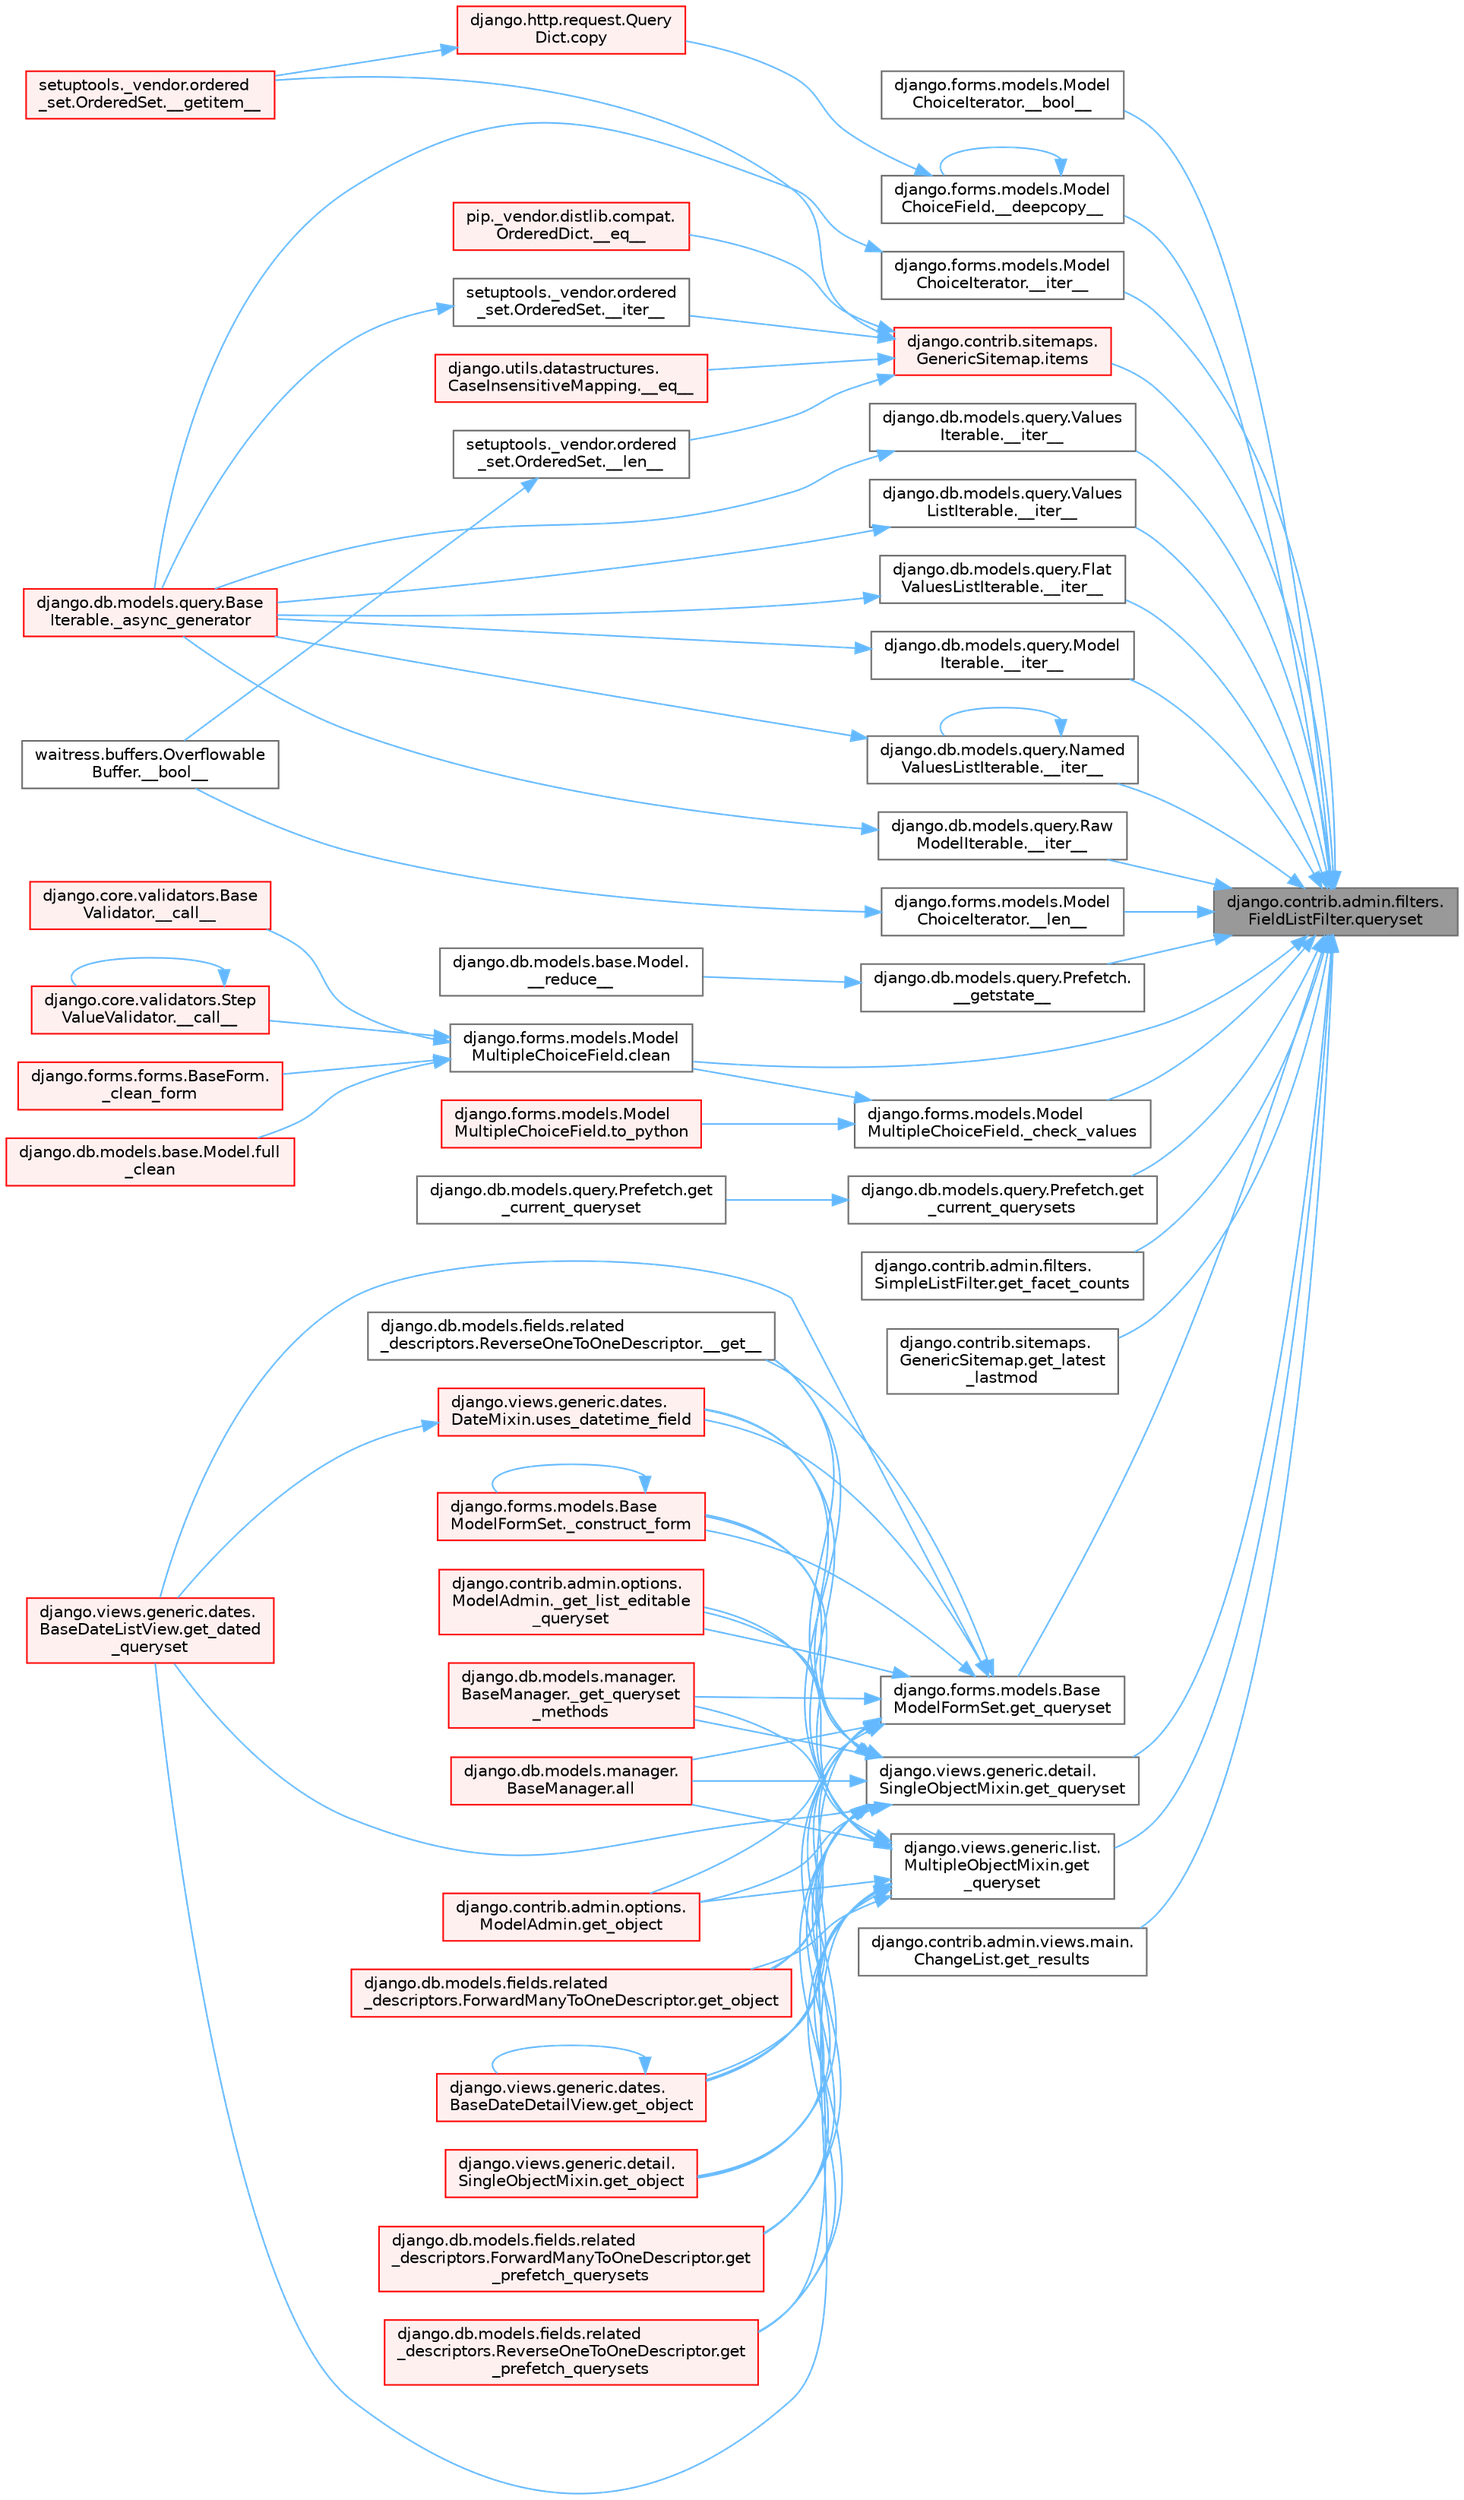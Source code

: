 digraph "django.contrib.admin.filters.FieldListFilter.queryset"
{
 // LATEX_PDF_SIZE
  bgcolor="transparent";
  edge [fontname=Helvetica,fontsize=10,labelfontname=Helvetica,labelfontsize=10];
  node [fontname=Helvetica,fontsize=10,shape=box,height=0.2,width=0.4];
  rankdir="RL";
  Node1 [id="Node000001",label="django.contrib.admin.filters.\lFieldListFilter.queryset",height=0.2,width=0.4,color="gray40", fillcolor="grey60", style="filled", fontcolor="black",tooltip=" "];
  Node1 -> Node2 [id="edge1_Node000001_Node000002",dir="back",color="steelblue1",style="solid",tooltip=" "];
  Node2 [id="Node000002",label="django.forms.models.Model\lChoiceIterator.__bool__",height=0.2,width=0.4,color="grey40", fillcolor="white", style="filled",URL="$classdjango_1_1forms_1_1models_1_1_model_choice_iterator.html#a89fd3b078b875ab1ce99e3c58cde1439",tooltip=" "];
  Node1 -> Node3 [id="edge2_Node000001_Node000003",dir="back",color="steelblue1",style="solid",tooltip=" "];
  Node3 [id="Node000003",label="django.forms.models.Model\lChoiceField.__deepcopy__",height=0.2,width=0.4,color="grey40", fillcolor="white", style="filled",URL="$classdjango_1_1forms_1_1models_1_1_model_choice_field.html#abd2fa8cea1a5c2384157f937fe11cac4",tooltip=" "];
  Node3 -> Node3 [id="edge3_Node000003_Node000003",dir="back",color="steelblue1",style="solid",tooltip=" "];
  Node3 -> Node4 [id="edge4_Node000003_Node000004",dir="back",color="steelblue1",style="solid",tooltip=" "];
  Node4 [id="Node000004",label="django.http.request.Query\lDict.copy",height=0.2,width=0.4,color="red", fillcolor="#FFF0F0", style="filled",URL="$classdjango_1_1http_1_1request_1_1_query_dict.html#ada9e4956e62868c5587b9ffde7b358b5",tooltip=" "];
  Node4 -> Node15 [id="edge5_Node000004_Node000015",dir="back",color="steelblue1",style="solid",tooltip=" "];
  Node15 [id="Node000015",label="setuptools._vendor.ordered\l_set.OrderedSet.__getitem__",height=0.2,width=0.4,color="red", fillcolor="#FFF0F0", style="filled",URL="$classsetuptools_1_1__vendor_1_1ordered__set_1_1_ordered_set.html#aaa8657c0e85788ac2555cc46176b060c",tooltip=" "];
  Node1 -> Node3180 [id="edge6_Node000001_Node003180",dir="back",color="steelblue1",style="solid",tooltip=" "];
  Node3180 [id="Node003180",label="django.db.models.query.Prefetch.\l__getstate__",height=0.2,width=0.4,color="grey40", fillcolor="white", style="filled",URL="$classdjango_1_1db_1_1models_1_1query_1_1_prefetch.html#ac107b3cdcb71d8305a2ce0867c565417",tooltip=" "];
  Node3180 -> Node972 [id="edge7_Node003180_Node000972",dir="back",color="steelblue1",style="solid",tooltip=" "];
  Node972 [id="Node000972",label="django.db.models.base.Model.\l__reduce__",height=0.2,width=0.4,color="grey40", fillcolor="white", style="filled",URL="$classdjango_1_1db_1_1models_1_1base_1_1_model.html#a3a79ef9c3e5da2fa6380eb9f57a24f23",tooltip=" "];
  Node1 -> Node3181 [id="edge8_Node000001_Node003181",dir="back",color="steelblue1",style="solid",tooltip=" "];
  Node3181 [id="Node003181",label="django.db.models.query.Flat\lValuesListIterable.__iter__",height=0.2,width=0.4,color="grey40", fillcolor="white", style="filled",URL="$classdjango_1_1db_1_1models_1_1query_1_1_flat_values_list_iterable.html#a87fd692b1540fbb379e845620cdef6ac",tooltip=" "];
  Node3181 -> Node68 [id="edge9_Node003181_Node000068",dir="back",color="steelblue1",style="solid",tooltip=" "];
  Node68 [id="Node000068",label="django.db.models.query.Base\lIterable._async_generator",height=0.2,width=0.4,color="red", fillcolor="#FFF0F0", style="filled",URL="$classdjango_1_1db_1_1models_1_1query_1_1_base_iterable.html#a3ecc2267976bc6628d1fe84d78355144",tooltip=" "];
  Node1 -> Node3182 [id="edge10_Node000001_Node003182",dir="back",color="steelblue1",style="solid",tooltip=" "];
  Node3182 [id="Node003182",label="django.db.models.query.Model\lIterable.__iter__",height=0.2,width=0.4,color="grey40", fillcolor="white", style="filled",URL="$classdjango_1_1db_1_1models_1_1query_1_1_model_iterable.html#a3e519cd64d8ae8862e13a7992560c783",tooltip=" "];
  Node3182 -> Node68 [id="edge11_Node003182_Node000068",dir="back",color="steelblue1",style="solid",tooltip=" "];
  Node1 -> Node3183 [id="edge12_Node000001_Node003183",dir="back",color="steelblue1",style="solid",tooltip=" "];
  Node3183 [id="Node003183",label="django.db.models.query.Named\lValuesListIterable.__iter__",height=0.2,width=0.4,color="grey40", fillcolor="white", style="filled",URL="$classdjango_1_1db_1_1models_1_1query_1_1_named_values_list_iterable.html#a7af16c14b0718898c7956bbfe7451ede",tooltip=" "];
  Node3183 -> Node3183 [id="edge13_Node003183_Node003183",dir="back",color="steelblue1",style="solid",tooltip=" "];
  Node3183 -> Node68 [id="edge14_Node003183_Node000068",dir="back",color="steelblue1",style="solid",tooltip=" "];
  Node1 -> Node3184 [id="edge15_Node000001_Node003184",dir="back",color="steelblue1",style="solid",tooltip=" "];
  Node3184 [id="Node003184",label="django.db.models.query.Raw\lModelIterable.__iter__",height=0.2,width=0.4,color="grey40", fillcolor="white", style="filled",URL="$classdjango_1_1db_1_1models_1_1query_1_1_raw_model_iterable.html#a0c6683d1412ecbab61aa6868046a482a",tooltip=" "];
  Node3184 -> Node68 [id="edge16_Node003184_Node000068",dir="back",color="steelblue1",style="solid",tooltip=" "];
  Node1 -> Node3185 [id="edge17_Node000001_Node003185",dir="back",color="steelblue1",style="solid",tooltip=" "];
  Node3185 [id="Node003185",label="django.db.models.query.Values\lIterable.__iter__",height=0.2,width=0.4,color="grey40", fillcolor="white", style="filled",URL="$classdjango_1_1db_1_1models_1_1query_1_1_values_iterable.html#aa50c2f3e0a4b3a8790d454ea0eb84f74",tooltip=" "];
  Node3185 -> Node68 [id="edge18_Node003185_Node000068",dir="back",color="steelblue1",style="solid",tooltip=" "];
  Node1 -> Node3186 [id="edge19_Node000001_Node003186",dir="back",color="steelblue1",style="solid",tooltip=" "];
  Node3186 [id="Node003186",label="django.db.models.query.Values\lListIterable.__iter__",height=0.2,width=0.4,color="grey40", fillcolor="white", style="filled",URL="$classdjango_1_1db_1_1models_1_1query_1_1_values_list_iterable.html#a8daec83d786b821e4ad1aa8ea7966136",tooltip=" "];
  Node3186 -> Node68 [id="edge20_Node003186_Node000068",dir="back",color="steelblue1",style="solid",tooltip=" "];
  Node1 -> Node1321 [id="edge21_Node000001_Node001321",dir="back",color="steelblue1",style="solid",tooltip=" "];
  Node1321 [id="Node001321",label="django.forms.models.Model\lChoiceIterator.__iter__",height=0.2,width=0.4,color="grey40", fillcolor="white", style="filled",URL="$classdjango_1_1forms_1_1models_1_1_model_choice_iterator.html#adbae24429e5b8e987c1525446b952636",tooltip=" "];
  Node1321 -> Node68 [id="edge22_Node001321_Node000068",dir="back",color="steelblue1",style="solid",tooltip=" "];
  Node1 -> Node1322 [id="edge23_Node000001_Node001322",dir="back",color="steelblue1",style="solid",tooltip=" "];
  Node1322 [id="Node001322",label="django.forms.models.Model\lChoiceIterator.__len__",height=0.2,width=0.4,color="grey40", fillcolor="white", style="filled",URL="$classdjango_1_1forms_1_1models_1_1_model_choice_iterator.html#a24d342f20338f2234b02e14b0ec19bd0",tooltip=" "];
  Node1322 -> Node117 [id="edge24_Node001322_Node000117",dir="back",color="steelblue1",style="solid",tooltip=" "];
  Node117 [id="Node000117",label="waitress.buffers.Overflowable\lBuffer.__bool__",height=0.2,width=0.4,color="grey40", fillcolor="white", style="filled",URL="$classwaitress_1_1buffers_1_1_overflowable_buffer.html#afb6d9eccdeea0e50b91f9281878e017a",tooltip=" "];
  Node1 -> Node3187 [id="edge25_Node000001_Node003187",dir="back",color="steelblue1",style="solid",tooltip=" "];
  Node3187 [id="Node003187",label="django.forms.models.Model\lMultipleChoiceField._check_values",height=0.2,width=0.4,color="grey40", fillcolor="white", style="filled",URL="$classdjango_1_1forms_1_1models_1_1_model_multiple_choice_field.html#ac14f39f89a4dc06de5875a0f749395e9",tooltip=" "];
  Node3187 -> Node2666 [id="edge26_Node003187_Node002666",dir="back",color="steelblue1",style="solid",tooltip=" "];
  Node2666 [id="Node002666",label="django.forms.models.Model\lMultipleChoiceField.clean",height=0.2,width=0.4,color="grey40", fillcolor="white", style="filled",URL="$classdjango_1_1forms_1_1models_1_1_model_multiple_choice_field.html#a1159ba842771d9d57ba17557c99a9a2b",tooltip=" "];
  Node2666 -> Node629 [id="edge27_Node002666_Node000629",dir="back",color="steelblue1",style="solid",tooltip=" "];
  Node629 [id="Node000629",label="django.core.validators.Base\lValidator.__call__",height=0.2,width=0.4,color="red", fillcolor="#FFF0F0", style="filled",URL="$classdjango_1_1core_1_1validators_1_1_base_validator.html#ac718256582df714e061c6b927e045d12",tooltip=" "];
  Node2666 -> Node630 [id="edge28_Node002666_Node000630",dir="back",color="steelblue1",style="solid",tooltip=" "];
  Node630 [id="Node000630",label="django.core.validators.Step\lValueValidator.__call__",height=0.2,width=0.4,color="red", fillcolor="#FFF0F0", style="filled",URL="$classdjango_1_1core_1_1validators_1_1_step_value_validator.html#aebdbf74fe74c5b999350df9c1852714c",tooltip=" "];
  Node630 -> Node630 [id="edge29_Node000630_Node000630",dir="back",color="steelblue1",style="solid",tooltip=" "];
  Node2666 -> Node631 [id="edge30_Node002666_Node000631",dir="back",color="steelblue1",style="solid",tooltip=" "];
  Node631 [id="Node000631",label="django.forms.forms.BaseForm.\l_clean_form",height=0.2,width=0.4,color="red", fillcolor="#FFF0F0", style="filled",URL="$classdjango_1_1forms_1_1forms_1_1_base_form.html#ae5eed108001c1a75985b75174fe23f1f",tooltip=" "];
  Node2666 -> Node632 [id="edge31_Node002666_Node000632",dir="back",color="steelblue1",style="solid",tooltip=" "];
  Node632 [id="Node000632",label="django.db.models.base.Model.full\l_clean",height=0.2,width=0.4,color="red", fillcolor="#FFF0F0", style="filled",URL="$classdjango_1_1db_1_1models_1_1base_1_1_model.html#a2e68bd042bd3e52b086f8838eeaa416f",tooltip=" "];
  Node3187 -> Node3188 [id="edge32_Node003187_Node003188",dir="back",color="steelblue1",style="solid",tooltip=" "];
  Node3188 [id="Node003188",label="django.forms.models.Model\lMultipleChoiceField.to_python",height=0.2,width=0.4,color="red", fillcolor="#FFF0F0", style="filled",URL="$classdjango_1_1forms_1_1models_1_1_model_multiple_choice_field.html#ac577ea122b8589b2a347220c14ef8c9d",tooltip=" "];
  Node1 -> Node2666 [id="edge33_Node000001_Node002666",dir="back",color="steelblue1",style="solid",tooltip=" "];
  Node1 -> Node3189 [id="edge34_Node000001_Node003189",dir="back",color="steelblue1",style="solid",tooltip=" "];
  Node3189 [id="Node003189",label="django.db.models.query.Prefetch.get\l_current_querysets",height=0.2,width=0.4,color="grey40", fillcolor="white", style="filled",URL="$classdjango_1_1db_1_1models_1_1query_1_1_prefetch.html#a4db8bae5c28449694497c7147bf14f6a",tooltip=" "];
  Node3189 -> Node3190 [id="edge35_Node003189_Node003190",dir="back",color="steelblue1",style="solid",tooltip=" "];
  Node3190 [id="Node003190",label="django.db.models.query.Prefetch.get\l_current_queryset",height=0.2,width=0.4,color="grey40", fillcolor="white", style="filled",URL="$classdjango_1_1db_1_1models_1_1query_1_1_prefetch.html#aa432fb079320da2a7d7be8e032e14c16",tooltip=" "];
  Node1 -> Node3097 [id="edge36_Node000001_Node003097",dir="back",color="steelblue1",style="solid",tooltip=" "];
  Node3097 [id="Node003097",label="django.contrib.admin.filters.\lSimpleListFilter.get_facet_counts",height=0.2,width=0.4,color="grey40", fillcolor="white", style="filled",URL="$classdjango_1_1contrib_1_1admin_1_1filters_1_1_simple_list_filter.html#a97fd984f5668670f0887f81c30f9fda7",tooltip=" "];
  Node1 -> Node3191 [id="edge37_Node000001_Node003191",dir="back",color="steelblue1",style="solid",tooltip=" "];
  Node3191 [id="Node003191",label="django.contrib.sitemaps.\lGenericSitemap.get_latest\l_lastmod",height=0.2,width=0.4,color="grey40", fillcolor="white", style="filled",URL="$classdjango_1_1contrib_1_1sitemaps_1_1_generic_sitemap.html#a2019ec054d6b0ff684b0688111c21873",tooltip=" "];
  Node1 -> Node3192 [id="edge38_Node000001_Node003192",dir="back",color="steelblue1",style="solid",tooltip=" "];
  Node3192 [id="Node003192",label="django.forms.models.Base\lModelFormSet.get_queryset",height=0.2,width=0.4,color="grey40", fillcolor="white", style="filled",URL="$classdjango_1_1forms_1_1models_1_1_base_model_form_set.html#adbf92e8bd967e15a87f0fa40d2826143",tooltip=" "];
  Node3192 -> Node2716 [id="edge39_Node003192_Node002716",dir="back",color="steelblue1",style="solid",tooltip=" "];
  Node2716 [id="Node002716",label="django.db.models.fields.related\l_descriptors.ReverseOneToOneDescriptor.__get__",height=0.2,width=0.4,color="grey40", fillcolor="white", style="filled",URL="$classdjango_1_1db_1_1models_1_1fields_1_1related__descriptors_1_1_reverse_one_to_one_descriptor.html#ad62c522f9bb4b91174a3437b3f978f6b",tooltip=" "];
  Node3192 -> Node762 [id="edge40_Node003192_Node000762",dir="back",color="steelblue1",style="solid",tooltip=" "];
  Node762 [id="Node000762",label="django.forms.models.Base\lModelFormSet._construct_form",height=0.2,width=0.4,color="red", fillcolor="#FFF0F0", style="filled",URL="$classdjango_1_1forms_1_1models_1_1_base_model_form_set.html#a2318f52c4f2963f7674c8e15e2f3c324",tooltip=" "];
  Node762 -> Node762 [id="edge41_Node000762_Node000762",dir="back",color="steelblue1",style="solid",tooltip=" "];
  Node3192 -> Node2717 [id="edge42_Node003192_Node002717",dir="back",color="steelblue1",style="solid",tooltip=" "];
  Node2717 [id="Node002717",label="django.contrib.admin.options.\lModelAdmin._get_list_editable\l_queryset",height=0.2,width=0.4,color="red", fillcolor="#FFF0F0", style="filled",URL="$classdjango_1_1contrib_1_1admin_1_1options_1_1_model_admin.html#ae453d8065f838cd81cab58bc5797fd99",tooltip=" "];
  Node3192 -> Node2718 [id="edge43_Node003192_Node002718",dir="back",color="steelblue1",style="solid",tooltip=" "];
  Node2718 [id="Node002718",label="django.db.models.manager.\lBaseManager._get_queryset\l_methods",height=0.2,width=0.4,color="red", fillcolor="#FFF0F0", style="filled",URL="$classdjango_1_1db_1_1models_1_1manager_1_1_base_manager.html#a7ef7be0dacbeaa96e518c225b954d2c4",tooltip=" "];
  Node3192 -> Node2720 [id="edge44_Node003192_Node002720",dir="back",color="steelblue1",style="solid",tooltip=" "];
  Node2720 [id="Node002720",label="django.db.models.manager.\lBaseManager.all",height=0.2,width=0.4,color="red", fillcolor="#FFF0F0", style="filled",URL="$classdjango_1_1db_1_1models_1_1manager_1_1_base_manager.html#a348dacddedfc163dc130f6c2620869b0",tooltip=" "];
  Node3192 -> Node2723 [id="edge45_Node003192_Node002723",dir="back",color="steelblue1",style="solid",tooltip=" "];
  Node2723 [id="Node002723",label="django.views.generic.dates.\lBaseDateListView.get_dated\l_queryset",height=0.2,width=0.4,color="red", fillcolor="#FFF0F0", style="filled",URL="$classdjango_1_1views_1_1generic_1_1dates_1_1_base_date_list_view.html#ad97300c63f99eef4ed95aa9d8f73520b",tooltip=" "];
  Node3192 -> Node2731 [id="edge46_Node003192_Node002731",dir="back",color="steelblue1",style="solid",tooltip=" "];
  Node2731 [id="Node002731",label="django.contrib.admin.options.\lModelAdmin.get_object",height=0.2,width=0.4,color="red", fillcolor="#FFF0F0", style="filled",URL="$classdjango_1_1contrib_1_1admin_1_1options_1_1_model_admin.html#ac7b9acc5607b931a130f004f73adcc6c",tooltip=" "];
  Node3192 -> Node2679 [id="edge47_Node003192_Node002679",dir="back",color="steelblue1",style="solid",tooltip=" "];
  Node2679 [id="Node002679",label="django.db.models.fields.related\l_descriptors.ForwardManyToOneDescriptor.get_object",height=0.2,width=0.4,color="red", fillcolor="#FFF0F0", style="filled",URL="$classdjango_1_1db_1_1models_1_1fields_1_1related__descriptors_1_1_forward_many_to_one_descriptor.html#a53e30c8b305a3998dd43c1e6357e4bc4",tooltip=" "];
  Node3192 -> Node2732 [id="edge48_Node003192_Node002732",dir="back",color="steelblue1",style="solid",tooltip=" "];
  Node2732 [id="Node002732",label="django.views.generic.dates.\lBaseDateDetailView.get_object",height=0.2,width=0.4,color="red", fillcolor="#FFF0F0", style="filled",URL="$classdjango_1_1views_1_1generic_1_1dates_1_1_base_date_detail_view.html#a7c08557dbbb8af87ec6f8fab884e6f5e",tooltip=" "];
  Node2732 -> Node2732 [id="edge49_Node002732_Node002732",dir="back",color="steelblue1",style="solid",tooltip=" "];
  Node3192 -> Node2733 [id="edge50_Node003192_Node002733",dir="back",color="steelblue1",style="solid",tooltip=" "];
  Node2733 [id="Node002733",label="django.views.generic.detail.\lSingleObjectMixin.get_object",height=0.2,width=0.4,color="red", fillcolor="#FFF0F0", style="filled",URL="$classdjango_1_1views_1_1generic_1_1detail_1_1_single_object_mixin.html#ab853f97e997d069a858d4bb5e93092ad",tooltip=" "];
  Node3192 -> Node2714 [id="edge51_Node003192_Node002714",dir="back",color="steelblue1",style="solid",tooltip=" "];
  Node2714 [id="Node002714",label="django.db.models.fields.related\l_descriptors.ForwardManyToOneDescriptor.get\l_prefetch_querysets",height=0.2,width=0.4,color="red", fillcolor="#FFF0F0", style="filled",URL="$classdjango_1_1db_1_1models_1_1fields_1_1related__descriptors_1_1_forward_many_to_one_descriptor.html#a9838765ed5b0cd8063af62a3590596b3",tooltip=" "];
  Node3192 -> Node2734 [id="edge52_Node003192_Node002734",dir="back",color="steelblue1",style="solid",tooltip=" "];
  Node2734 [id="Node002734",label="django.db.models.fields.related\l_descriptors.ReverseOneToOneDescriptor.get\l_prefetch_querysets",height=0.2,width=0.4,color="red", fillcolor="#FFF0F0", style="filled",URL="$classdjango_1_1db_1_1models_1_1fields_1_1related__descriptors_1_1_reverse_one_to_one_descriptor.html#a32881d523d9f0158510fcd0eaaa5e2a7",tooltip=" "];
  Node3192 -> Node2735 [id="edge53_Node003192_Node002735",dir="back",color="steelblue1",style="solid",tooltip=" "];
  Node2735 [id="Node002735",label="django.views.generic.dates.\lDateMixin.uses_datetime_field",height=0.2,width=0.4,color="red", fillcolor="#FFF0F0", style="filled",URL="$classdjango_1_1views_1_1generic_1_1dates_1_1_date_mixin.html#a1fb37f57858e32a16ec5b6328ae68adb",tooltip=" "];
  Node2735 -> Node2723 [id="edge54_Node002735_Node002723",dir="back",color="steelblue1",style="solid",tooltip=" "];
  Node1 -> Node3193 [id="edge55_Node000001_Node003193",dir="back",color="steelblue1",style="solid",tooltip=" "];
  Node3193 [id="Node003193",label="django.views.generic.detail.\lSingleObjectMixin.get_queryset",height=0.2,width=0.4,color="grey40", fillcolor="white", style="filled",URL="$classdjango_1_1views_1_1generic_1_1detail_1_1_single_object_mixin.html#a29e41db704214851315dd3e87c4d843e",tooltip=" "];
  Node3193 -> Node2716 [id="edge56_Node003193_Node002716",dir="back",color="steelblue1",style="solid",tooltip=" "];
  Node3193 -> Node762 [id="edge57_Node003193_Node000762",dir="back",color="steelblue1",style="solid",tooltip=" "];
  Node3193 -> Node2717 [id="edge58_Node003193_Node002717",dir="back",color="steelblue1",style="solid",tooltip=" "];
  Node3193 -> Node2718 [id="edge59_Node003193_Node002718",dir="back",color="steelblue1",style="solid",tooltip=" "];
  Node3193 -> Node2720 [id="edge60_Node003193_Node002720",dir="back",color="steelblue1",style="solid",tooltip=" "];
  Node3193 -> Node2723 [id="edge61_Node003193_Node002723",dir="back",color="steelblue1",style="solid",tooltip=" "];
  Node3193 -> Node2731 [id="edge62_Node003193_Node002731",dir="back",color="steelblue1",style="solid",tooltip=" "];
  Node3193 -> Node2679 [id="edge63_Node003193_Node002679",dir="back",color="steelblue1",style="solid",tooltip=" "];
  Node3193 -> Node2732 [id="edge64_Node003193_Node002732",dir="back",color="steelblue1",style="solid",tooltip=" "];
  Node3193 -> Node2733 [id="edge65_Node003193_Node002733",dir="back",color="steelblue1",style="solid",tooltip=" "];
  Node3193 -> Node2714 [id="edge66_Node003193_Node002714",dir="back",color="steelblue1",style="solid",tooltip=" "];
  Node3193 -> Node2734 [id="edge67_Node003193_Node002734",dir="back",color="steelblue1",style="solid",tooltip=" "];
  Node3193 -> Node2735 [id="edge68_Node003193_Node002735",dir="back",color="steelblue1",style="solid",tooltip=" "];
  Node1 -> Node3194 [id="edge69_Node000001_Node003194",dir="back",color="steelblue1",style="solid",tooltip=" "];
  Node3194 [id="Node003194",label="django.views.generic.list.\lMultipleObjectMixin.get\l_queryset",height=0.2,width=0.4,color="grey40", fillcolor="white", style="filled",URL="$classdjango_1_1views_1_1generic_1_1list_1_1_multiple_object_mixin.html#a7ceb7f310a7a0d7fedfb90f1f2b5c226",tooltip=" "];
  Node3194 -> Node2716 [id="edge70_Node003194_Node002716",dir="back",color="steelblue1",style="solid",tooltip=" "];
  Node3194 -> Node762 [id="edge71_Node003194_Node000762",dir="back",color="steelblue1",style="solid",tooltip=" "];
  Node3194 -> Node2717 [id="edge72_Node003194_Node002717",dir="back",color="steelblue1",style="solid",tooltip=" "];
  Node3194 -> Node2718 [id="edge73_Node003194_Node002718",dir="back",color="steelblue1",style="solid",tooltip=" "];
  Node3194 -> Node2720 [id="edge74_Node003194_Node002720",dir="back",color="steelblue1",style="solid",tooltip=" "];
  Node3194 -> Node2723 [id="edge75_Node003194_Node002723",dir="back",color="steelblue1",style="solid",tooltip=" "];
  Node3194 -> Node2731 [id="edge76_Node003194_Node002731",dir="back",color="steelblue1",style="solid",tooltip=" "];
  Node3194 -> Node2679 [id="edge77_Node003194_Node002679",dir="back",color="steelblue1",style="solid",tooltip=" "];
  Node3194 -> Node2732 [id="edge78_Node003194_Node002732",dir="back",color="steelblue1",style="solid",tooltip=" "];
  Node3194 -> Node2733 [id="edge79_Node003194_Node002733",dir="back",color="steelblue1",style="solid",tooltip=" "];
  Node3194 -> Node2714 [id="edge80_Node003194_Node002714",dir="back",color="steelblue1",style="solid",tooltip=" "];
  Node3194 -> Node2734 [id="edge81_Node003194_Node002734",dir="back",color="steelblue1",style="solid",tooltip=" "];
  Node3194 -> Node2735 [id="edge82_Node003194_Node002735",dir="back",color="steelblue1",style="solid",tooltip=" "];
  Node1 -> Node3195 [id="edge83_Node000001_Node003195",dir="back",color="steelblue1",style="solid",tooltip=" "];
  Node3195 [id="Node003195",label="django.contrib.admin.views.main.\lChangeList.get_results",height=0.2,width=0.4,color="grey40", fillcolor="white", style="filled",URL="$classdjango_1_1contrib_1_1admin_1_1views_1_1main_1_1_change_list.html#a21b4360b91dbdec953f912d13bdeb921",tooltip=" "];
  Node1 -> Node3196 [id="edge84_Node000001_Node003196",dir="back",color="steelblue1",style="solid",tooltip=" "];
  Node3196 [id="Node003196",label="django.contrib.sitemaps.\lGenericSitemap.items",height=0.2,width=0.4,color="red", fillcolor="#FFF0F0", style="filled",URL="$classdjango_1_1contrib_1_1sitemaps_1_1_generic_sitemap.html#aa9a783f805f1e9a27a75a4eee86e1837",tooltip=" "];
  Node3196 -> Node3197 [id="edge85_Node003196_Node003197",dir="back",color="steelblue1",style="solid",tooltip=" "];
  Node3197 [id="Node003197",label="django.utils.datastructures.\lCaseInsensitiveMapping.__eq__",height=0.2,width=0.4,color="red", fillcolor="#FFF0F0", style="filled",URL="$classdjango_1_1utils_1_1datastructures_1_1_case_insensitive_mapping.html#a69618a78471c9326ffcbf5af4c33bd1a",tooltip=" "];
  Node3196 -> Node3198 [id="edge86_Node003196_Node003198",dir="back",color="steelblue1",style="solid",tooltip=" "];
  Node3198 [id="Node003198",label="pip._vendor.distlib.compat.\lOrderedDict.__eq__",height=0.2,width=0.4,color="red", fillcolor="#FFF0F0", style="filled",URL="$classpip_1_1__vendor_1_1distlib_1_1compat_1_1_ordered_dict.html#a83b4a14d5e269c91b2dcd15ac2fc83a8",tooltip=" "];
  Node3196 -> Node15 [id="edge87_Node003196_Node000015",dir="back",color="steelblue1",style="solid",tooltip=" "];
  Node3196 -> Node3199 [id="edge88_Node003196_Node003199",dir="back",color="steelblue1",style="solid",tooltip=" "];
  Node3199 [id="Node003199",label="setuptools._vendor.ordered\l_set.OrderedSet.__iter__",height=0.2,width=0.4,color="grey40", fillcolor="white", style="filled",URL="$classsetuptools_1_1__vendor_1_1ordered__set_1_1_ordered_set.html#ac9b71477e101c03a68acd73186086224",tooltip=" "];
  Node3199 -> Node68 [id="edge89_Node003199_Node000068",dir="back",color="steelblue1",style="solid",tooltip=" "];
  Node3196 -> Node3200 [id="edge90_Node003196_Node003200",dir="back",color="steelblue1",style="solid",tooltip=" "];
  Node3200 [id="Node003200",label="setuptools._vendor.ordered\l_set.OrderedSet.__len__",height=0.2,width=0.4,color="grey40", fillcolor="white", style="filled",URL="$classsetuptools_1_1__vendor_1_1ordered__set_1_1_ordered_set.html#a9d6fda655ebb14849210009e5a0d1a47",tooltip=" "];
  Node3200 -> Node117 [id="edge91_Node003200_Node000117",dir="back",color="steelblue1",style="solid",tooltip=" "];
}
